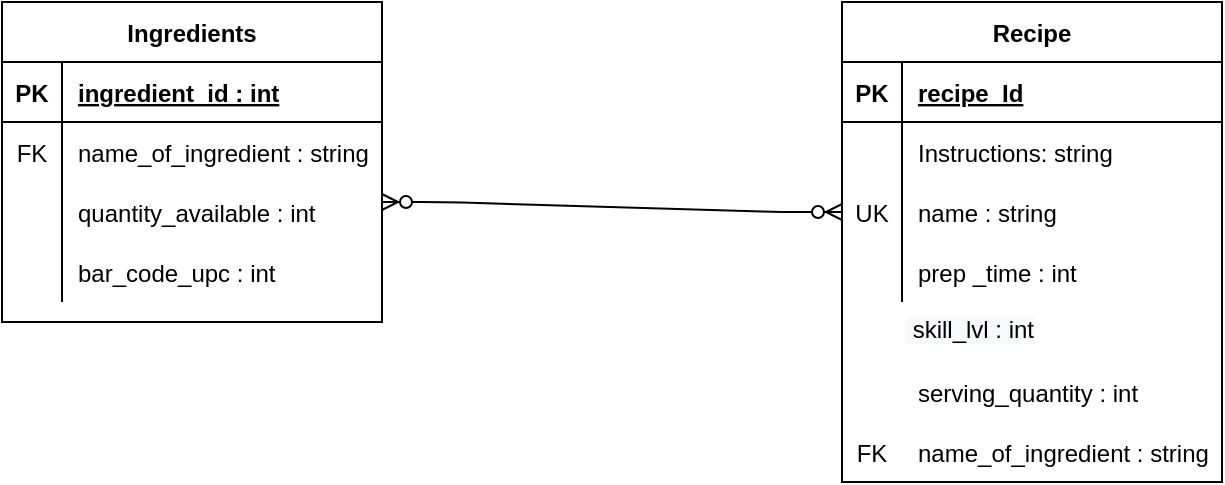 <mxfile version="13.8.0" type="device"><diagram id="MZ3zAlUNudhSYvNeJl5q" name="Page-1"><mxGraphModel dx="1278" dy="548" grid="1" gridSize="10" guides="1" tooltips="1" connect="1" arrows="1" fold="1" page="1" pageScale="1" pageWidth="850" pageHeight="1100" math="0" shadow="0"><root><mxCell id="0"/><mxCell id="1" parent="0"/><mxCell id="y2fXcpTTq1zfZMljepEM-21" value="" style="group" parent="1" vertex="1" connectable="0"><mxGeometry x="600" y="90" width="190" height="240" as="geometry"/></mxCell><mxCell id="y2fXcpTTq1zfZMljepEM-1" value="Recipe" style="shape=table;startSize=30;container=1;collapsible=1;childLayout=tableLayout;fixedRows=1;rowLines=0;fontStyle=1;align=center;resizeLast=1;" parent="y2fXcpTTq1zfZMljepEM-21" vertex="1"><mxGeometry width="190" height="240" as="geometry"/></mxCell><mxCell id="y2fXcpTTq1zfZMljepEM-2" value="" style="shape=partialRectangle;collapsible=0;dropTarget=0;pointerEvents=0;fillColor=none;top=0;left=0;bottom=1;right=0;points=[[0,0.5],[1,0.5]];portConstraint=eastwest;" parent="y2fXcpTTq1zfZMljepEM-1" vertex="1"><mxGeometry y="30" width="190" height="30" as="geometry"/></mxCell><mxCell id="y2fXcpTTq1zfZMljepEM-3" value="PK" style="shape=partialRectangle;connectable=0;fillColor=none;top=0;left=0;bottom=0;right=0;fontStyle=1;overflow=hidden;" parent="y2fXcpTTq1zfZMljepEM-2" vertex="1"><mxGeometry width="30" height="30" as="geometry"/></mxCell><mxCell id="y2fXcpTTq1zfZMljepEM-4" value="recipe_Id" style="shape=partialRectangle;connectable=0;fillColor=none;top=0;left=0;bottom=0;right=0;align=left;spacingLeft=6;fontStyle=5;overflow=hidden;" parent="y2fXcpTTq1zfZMljepEM-2" vertex="1"><mxGeometry x="30" width="160" height="30" as="geometry"/></mxCell><mxCell id="y2fXcpTTq1zfZMljepEM-5" value="" style="shape=partialRectangle;collapsible=0;dropTarget=0;pointerEvents=0;fillColor=none;top=0;left=0;bottom=0;right=0;points=[[0,0.5],[1,0.5]];portConstraint=eastwest;" parent="y2fXcpTTq1zfZMljepEM-1" vertex="1"><mxGeometry y="60" width="190" height="30" as="geometry"/></mxCell><mxCell id="y2fXcpTTq1zfZMljepEM-6" value="" style="shape=partialRectangle;connectable=0;fillColor=none;top=0;left=0;bottom=0;right=0;editable=1;overflow=hidden;" parent="y2fXcpTTq1zfZMljepEM-5" vertex="1"><mxGeometry width="30" height="30" as="geometry"/></mxCell><mxCell id="y2fXcpTTq1zfZMljepEM-7" value="Instructions: string" style="shape=partialRectangle;connectable=0;fillColor=none;top=0;left=0;bottom=0;right=0;align=left;spacingLeft=6;overflow=hidden;" parent="y2fXcpTTq1zfZMljepEM-5" vertex="1"><mxGeometry x="30" width="160" height="30" as="geometry"/></mxCell><mxCell id="y2fXcpTTq1zfZMljepEM-8" value="" style="shape=partialRectangle;collapsible=0;dropTarget=0;pointerEvents=0;fillColor=none;top=0;left=0;bottom=0;right=0;points=[[0,0.5],[1,0.5]];portConstraint=eastwest;" parent="y2fXcpTTq1zfZMljepEM-1" vertex="1"><mxGeometry y="90" width="190" height="30" as="geometry"/></mxCell><mxCell id="y2fXcpTTq1zfZMljepEM-9" value="UK" style="shape=partialRectangle;connectable=0;fillColor=none;top=0;left=0;bottom=0;right=0;editable=1;overflow=hidden;" parent="y2fXcpTTq1zfZMljepEM-8" vertex="1"><mxGeometry width="30" height="30" as="geometry"/></mxCell><mxCell id="y2fXcpTTq1zfZMljepEM-10" value="name : string" style="shape=partialRectangle;connectable=0;fillColor=none;top=0;left=0;bottom=0;right=0;align=left;spacingLeft=6;overflow=hidden;" parent="y2fXcpTTq1zfZMljepEM-8" vertex="1"><mxGeometry x="30" width="160" height="30" as="geometry"/></mxCell><mxCell id="y2fXcpTTq1zfZMljepEM-11" value="" style="shape=partialRectangle;collapsible=0;dropTarget=0;pointerEvents=0;fillColor=none;top=0;left=0;bottom=0;right=0;points=[[0,0.5],[1,0.5]];portConstraint=eastwest;" parent="y2fXcpTTq1zfZMljepEM-1" vertex="1"><mxGeometry y="120" width="190" height="30" as="geometry"/></mxCell><mxCell id="y2fXcpTTq1zfZMljepEM-12" value="" style="shape=partialRectangle;connectable=0;fillColor=none;top=0;left=0;bottom=0;right=0;editable=1;overflow=hidden;" parent="y2fXcpTTq1zfZMljepEM-11" vertex="1"><mxGeometry width="30" height="30" as="geometry"/></mxCell><mxCell id="y2fXcpTTq1zfZMljepEM-13" value="prep _time : int" style="shape=partialRectangle;connectable=0;fillColor=none;top=0;left=0;bottom=0;right=0;align=left;spacingLeft=6;overflow=hidden;" parent="y2fXcpTTq1zfZMljepEM-11" vertex="1"><mxGeometry x="30" width="160" height="30" as="geometry"/></mxCell><mxCell id="y2fXcpTTq1zfZMljepEM-14" value="" style="shape=partialRectangle;connectable=0;fillColor=none;top=0;left=0;bottom=0;right=0;align=left;spacingLeft=6;overflow=hidden;" parent="y2fXcpTTq1zfZMljepEM-21" vertex="1"><mxGeometry x="30" y="150" width="150" height="30" as="geometry"/></mxCell><mxCell id="y2fXcpTTq1zfZMljepEM-15" value="serving_quantity : int" style="shape=partialRectangle;connectable=0;fillColor=none;top=0;left=0;bottom=0;right=0;align=left;spacingLeft=6;overflow=hidden;" parent="y2fXcpTTq1zfZMljepEM-21" vertex="1"><mxGeometry x="30" y="180" width="150" height="30" as="geometry"/></mxCell><mxCell id="y2fXcpTTq1zfZMljepEM-16" value="name_of_ingredient : string" style="shape=partialRectangle;connectable=0;fillColor=none;top=0;left=0;bottom=0;right=0;align=left;spacingLeft=6;overflow=hidden;" parent="y2fXcpTTq1zfZMljepEM-21" vertex="1"><mxGeometry x="30" y="210" width="160" height="30" as="geometry"/></mxCell><mxCell id="y2fXcpTTq1zfZMljepEM-18" value="&lt;span style=&quot;color: rgb(0 , 0 , 0) ; font-family: &amp;#34;helvetica&amp;#34; ; font-size: 12px ; font-style: normal ; font-weight: 400 ; letter-spacing: normal ; text-align: left ; text-indent: 0px ; text-transform: none ; word-spacing: 0px ; background-color: rgb(248 , 249 , 250) ; display: inline ; float: none&quot;&gt;&amp;nbsp;skill_lvl : int&lt;/span&gt;" style="text;whiteSpace=wrap;html=1;" parent="y2fXcpTTq1zfZMljepEM-21" vertex="1"><mxGeometry x="30" y="150" width="150" height="30" as="geometry"/></mxCell><mxCell id="y2fXcpTTq1zfZMljepEM-19" value="" style="shape=partialRectangle;connectable=0;fillColor=none;top=0;left=0;bottom=0;right=0;editable=1;overflow=hidden;" parent="y2fXcpTTq1zfZMljepEM-21" vertex="1"><mxGeometry y="150" width="30" height="30" as="geometry"/></mxCell><mxCell id="y2fXcpTTq1zfZMljepEM-20" value="" style="shape=partialRectangle;connectable=0;fillColor=none;top=0;left=0;bottom=0;right=0;editable=1;overflow=hidden;" parent="y2fXcpTTq1zfZMljepEM-21" vertex="1"><mxGeometry y="180" width="30" height="30" as="geometry"/></mxCell><mxCell id="hGGBYlDpPiFS82n3ZwW--1" value="FK" style="shape=partialRectangle;connectable=0;fillColor=none;top=0;left=0;bottom=0;right=0;editable=1;overflow=hidden;" vertex="1" parent="y2fXcpTTq1zfZMljepEM-21"><mxGeometry y="210" width="30" height="30" as="geometry"/></mxCell><mxCell id="y2fXcpTTq1zfZMljepEM-22" value="Ingredients" style="shape=table;startSize=30;container=1;collapsible=1;childLayout=tableLayout;fixedRows=1;rowLines=0;fontStyle=1;align=center;resizeLast=1;" parent="1" vertex="1"><mxGeometry x="180" y="90" width="190" height="160" as="geometry"/></mxCell><mxCell id="y2fXcpTTq1zfZMljepEM-23" value="" style="shape=partialRectangle;collapsible=0;dropTarget=0;pointerEvents=0;fillColor=none;top=0;left=0;bottom=1;right=0;points=[[0,0.5],[1,0.5]];portConstraint=eastwest;" parent="y2fXcpTTq1zfZMljepEM-22" vertex="1"><mxGeometry y="30" width="190" height="30" as="geometry"/></mxCell><mxCell id="y2fXcpTTq1zfZMljepEM-24" value="PK" style="shape=partialRectangle;connectable=0;fillColor=none;top=0;left=0;bottom=0;right=0;fontStyle=1;overflow=hidden;" parent="y2fXcpTTq1zfZMljepEM-23" vertex="1"><mxGeometry width="30" height="30" as="geometry"/></mxCell><mxCell id="y2fXcpTTq1zfZMljepEM-25" value="ingredient_id : int" style="shape=partialRectangle;connectable=0;fillColor=none;top=0;left=0;bottom=0;right=0;align=left;spacingLeft=6;fontStyle=5;overflow=hidden;" parent="y2fXcpTTq1zfZMljepEM-23" vertex="1"><mxGeometry x="30" width="160" height="30" as="geometry"/></mxCell><mxCell id="y2fXcpTTq1zfZMljepEM-26" value="" style="shape=partialRectangle;collapsible=0;dropTarget=0;pointerEvents=0;fillColor=none;top=0;left=0;bottom=0;right=0;points=[[0,0.5],[1,0.5]];portConstraint=eastwest;" parent="y2fXcpTTq1zfZMljepEM-22" vertex="1"><mxGeometry y="60" width="190" height="30" as="geometry"/></mxCell><mxCell id="y2fXcpTTq1zfZMljepEM-27" value="FK" style="shape=partialRectangle;connectable=0;fillColor=none;top=0;left=0;bottom=0;right=0;editable=1;overflow=hidden;" parent="y2fXcpTTq1zfZMljepEM-26" vertex="1"><mxGeometry width="30" height="30" as="geometry"/></mxCell><mxCell id="y2fXcpTTq1zfZMljepEM-28" value="name_of_ingredient : string" style="shape=partialRectangle;connectable=0;fillColor=none;top=0;left=0;bottom=0;right=0;align=left;spacingLeft=6;overflow=hidden;" parent="y2fXcpTTq1zfZMljepEM-26" vertex="1"><mxGeometry x="30" width="160" height="30" as="geometry"/></mxCell><mxCell id="y2fXcpTTq1zfZMljepEM-29" value="" style="shape=partialRectangle;collapsible=0;dropTarget=0;pointerEvents=0;fillColor=none;top=0;left=0;bottom=0;right=0;points=[[0,0.5],[1,0.5]];portConstraint=eastwest;" parent="y2fXcpTTq1zfZMljepEM-22" vertex="1"><mxGeometry y="90" width="190" height="30" as="geometry"/></mxCell><mxCell id="y2fXcpTTq1zfZMljepEM-30" value="" style="shape=partialRectangle;connectable=0;fillColor=none;top=0;left=0;bottom=0;right=0;editable=1;overflow=hidden;" parent="y2fXcpTTq1zfZMljepEM-29" vertex="1"><mxGeometry width="30" height="30" as="geometry"/></mxCell><mxCell id="y2fXcpTTq1zfZMljepEM-31" value="quantity_available : int" style="shape=partialRectangle;connectable=0;fillColor=none;top=0;left=0;bottom=0;right=0;align=left;spacingLeft=6;overflow=hidden;" parent="y2fXcpTTq1zfZMljepEM-29" vertex="1"><mxGeometry x="30" width="160" height="30" as="geometry"/></mxCell><mxCell id="y2fXcpTTq1zfZMljepEM-32" value="" style="shape=partialRectangle;collapsible=0;dropTarget=0;pointerEvents=0;fillColor=none;top=0;left=0;bottom=0;right=0;points=[[0,0.5],[1,0.5]];portConstraint=eastwest;" parent="y2fXcpTTq1zfZMljepEM-22" vertex="1"><mxGeometry y="120" width="190" height="30" as="geometry"/></mxCell><mxCell id="y2fXcpTTq1zfZMljepEM-33" value="" style="shape=partialRectangle;connectable=0;fillColor=none;top=0;left=0;bottom=0;right=0;editable=1;overflow=hidden;" parent="y2fXcpTTq1zfZMljepEM-32" vertex="1"><mxGeometry width="30" height="30" as="geometry"/></mxCell><mxCell id="y2fXcpTTq1zfZMljepEM-34" value="bar_code_upc : int " style="shape=partialRectangle;connectable=0;fillColor=none;top=0;left=0;bottom=0;right=0;align=left;spacingLeft=6;overflow=hidden;" parent="y2fXcpTTq1zfZMljepEM-32" vertex="1"><mxGeometry x="30" width="160" height="30" as="geometry"/></mxCell><mxCell id="hGGBYlDpPiFS82n3ZwW--2" value="" style="edgeStyle=entityRelationEdgeStyle;fontSize=12;html=1;endArrow=ERzeroToMany;endFill=1;startArrow=ERzeroToMany;entryX=0;entryY=0.5;entryDx=0;entryDy=0;" edge="1" parent="1" target="y2fXcpTTq1zfZMljepEM-8"><mxGeometry width="100" height="100" relative="1" as="geometry"><mxPoint x="370" y="190" as="sourcePoint"/><mxPoint x="470" y="90" as="targetPoint"/></mxGeometry></mxCell></root></mxGraphModel></diagram></mxfile>